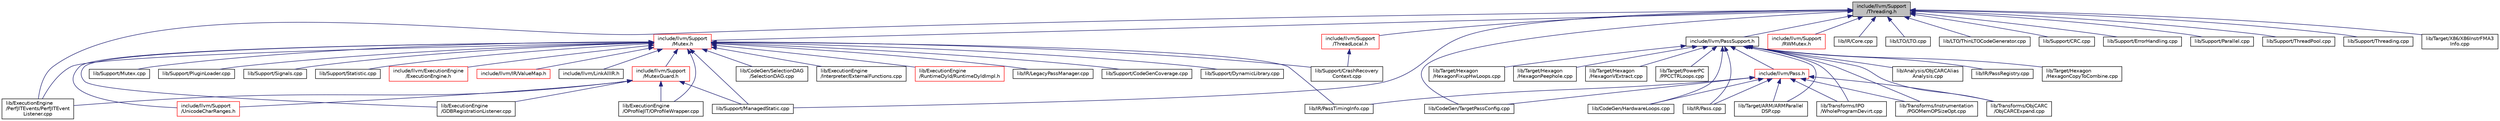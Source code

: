 digraph "include/llvm/Support/Threading.h"
{
 // LATEX_PDF_SIZE
  bgcolor="transparent";
  edge [fontname="Helvetica",fontsize="10",labelfontname="Helvetica",labelfontsize="10"];
  node [fontname="Helvetica",fontsize="10",shape="box"];
  Node1 [label="include/llvm/Support\l/Threading.h",height=0.2,width=0.4,color="black", fillcolor="grey75", style="filled", fontcolor="black",tooltip=" "];
  Node1 -> Node2 [dir="back",color="midnightblue",fontsize="10",style="solid",fontname="Helvetica"];
  Node2 [label="include/llvm/PassSupport.h",height=0.2,width=0.4,color="black",URL="$PassSupport_8h.html",tooltip=" "];
  Node2 -> Node3 [dir="back",color="midnightblue",fontsize="10",style="solid",fontname="Helvetica"];
  Node3 [label="include/llvm/Pass.h",height=0.2,width=0.4,color="red",URL="$Pass_8h.html",tooltip=" "];
  Node3 -> Node201 [dir="back",color="midnightblue",fontsize="10",style="solid",fontname="Helvetica"];
  Node201 [label="lib/CodeGen/HardwareLoops.cpp",height=0.2,width=0.4,color="black",URL="$HardwareLoops_8cpp.html",tooltip="Insert hardware loop intrinsics into loops which are deemed profitable by the target,..."];
  Node3 -> Node147 [dir="back",color="midnightblue",fontsize="10",style="solid",fontname="Helvetica"];
  Node147 [label="lib/CodeGen/TargetPassConfig.cpp",height=0.2,width=0.4,color="black",URL="$TargetPassConfig_8cpp.html",tooltip=" "];
  Node3 -> Node1791 [dir="back",color="midnightblue",fontsize="10",style="solid",fontname="Helvetica"];
  Node1791 [label="lib/IR/Pass.cpp",height=0.2,width=0.4,color="black",URL="$Pass_8cpp.html",tooltip=" "];
  Node3 -> Node1868 [dir="back",color="midnightblue",fontsize="10",style="solid",fontname="Helvetica"];
  Node1868 [label="lib/IR/PassTimingInfo.cpp",height=0.2,width=0.4,color="black",URL="$PassTimingInfo_8cpp.html",tooltip=" "];
  Node3 -> Node91 [dir="back",color="midnightblue",fontsize="10",style="solid",fontname="Helvetica"];
  Node91 [label="lib/Target/ARM/ARMParallel\lDSP.cpp",height=0.2,width=0.4,color="black",URL="$ARMParallelDSP_8cpp.html",tooltip="Armv6 introduced instructions to perform 32-bit SIMD operations."];
  Node3 -> Node155 [dir="back",color="midnightblue",fontsize="10",style="solid",fontname="Helvetica"];
  Node155 [label="lib/Transforms/IPO\l/WholeProgramDevirt.cpp",height=0.2,width=0.4,color="black",URL="$WholeProgramDevirt_8cpp.html",tooltip=" "];
  Node3 -> Node173 [dir="back",color="midnightblue",fontsize="10",style="solid",fontname="Helvetica"];
  Node173 [label="lib/Transforms/Instrumentation\l/PGOMemOPSizeOpt.cpp",height=0.2,width=0.4,color="black",URL="$PGOMemOPSizeOpt_8cpp.html",tooltip=" "];
  Node3 -> Node247 [dir="back",color="midnightblue",fontsize="10",style="solid",fontname="Helvetica"];
  Node247 [label="lib/Transforms/ObjCARC\l/ObjCARCExpand.cpp",height=0.2,width=0.4,color="black",URL="$ObjCARCExpand_8cpp.html",tooltip="This file defines ObjC ARC optimizations."];
  Node2 -> Node237 [dir="back",color="midnightblue",fontsize="10",style="solid",fontname="Helvetica"];
  Node237 [label="lib/Analysis/ObjCARCAlias\lAnalysis.cpp",height=0.2,width=0.4,color="black",URL="$ObjCARCAliasAnalysis_8cpp.html",tooltip="This file defines a simple ARC-aware AliasAnalysis using special knowledge of Objective C to enhance ..."];
  Node2 -> Node201 [dir="back",color="midnightblue",fontsize="10",style="solid",fontname="Helvetica"];
  Node2 -> Node1791 [dir="back",color="midnightblue",fontsize="10",style="solid",fontname="Helvetica"];
  Node2 -> Node1879 [dir="back",color="midnightblue",fontsize="10",style="solid",fontname="Helvetica"];
  Node1879 [label="lib/IR/PassRegistry.cpp",height=0.2,width=0.4,color="black",URL="$PassRegistry_8cpp.html",tooltip=" "];
  Node2 -> Node91 [dir="back",color="midnightblue",fontsize="10",style="solid",fontname="Helvetica"];
  Node2 -> Node681 [dir="back",color="midnightblue",fontsize="10",style="solid",fontname="Helvetica"];
  Node681 [label="lib/Target/Hexagon\l/HexagonCopyToCombine.cpp",height=0.2,width=0.4,color="black",URL="$HexagonCopyToCombine_8cpp.html",tooltip=" "];
  Node2 -> Node671 [dir="back",color="midnightblue",fontsize="10",style="solid",fontname="Helvetica"];
  Node671 [label="lib/Target/Hexagon\l/HexagonFixupHwLoops.cpp",height=0.2,width=0.4,color="black",URL="$HexagonFixupHwLoops_8cpp.html",tooltip=" "];
  Node2 -> Node695 [dir="back",color="midnightblue",fontsize="10",style="solid",fontname="Helvetica"];
  Node695 [label="lib/Target/Hexagon\l/HexagonPeephole.cpp",height=0.2,width=0.4,color="black",URL="$HexagonPeephole_8cpp.html",tooltip=" "];
  Node2 -> Node697 [dir="back",color="midnightblue",fontsize="10",style="solid",fontname="Helvetica"];
  Node697 [label="lib/Target/Hexagon\l/HexagonVExtract.cpp",height=0.2,width=0.4,color="black",URL="$HexagonVExtract_8cpp.html",tooltip=" "];
  Node2 -> Node35 [dir="back",color="midnightblue",fontsize="10",style="solid",fontname="Helvetica"];
  Node35 [label="lib/Target/PowerPC\l/PPCCTRLoops.cpp",height=0.2,width=0.4,color="black",URL="$PPCCTRLoops_8cpp.html",tooltip=" "];
  Node2 -> Node155 [dir="back",color="midnightblue",fontsize="10",style="solid",fontname="Helvetica"];
  Node2 -> Node173 [dir="back",color="midnightblue",fontsize="10",style="solid",fontname="Helvetica"];
  Node2 -> Node247 [dir="back",color="midnightblue",fontsize="10",style="solid",fontname="Helvetica"];
  Node1 -> Node1880 [dir="back",color="midnightblue",fontsize="10",style="solid",fontname="Helvetica"];
  Node1880 [label="include/llvm/Support\l/Mutex.h",height=0.2,width=0.4,color="red",URL="$Mutex_8h.html",tooltip=" "];
  Node1880 -> Node1514 [dir="back",color="midnightblue",fontsize="10",style="solid",fontname="Helvetica"];
  Node1514 [label="include/llvm/ExecutionEngine\l/ExecutionEngine.h",height=0.2,width=0.4,color="red",URL="$llvm_2ExecutionEngine_2ExecutionEngine_8h.html",tooltip=" "];
  Node1880 -> Node1881 [dir="back",color="midnightblue",fontsize="10",style="solid",fontname="Helvetica"];
  Node1881 [label="include/llvm/IR/ValueMap.h",height=0.2,width=0.4,color="red",URL="$ValueMap_8h.html",tooltip=" "];
  Node1880 -> Node1666 [dir="back",color="midnightblue",fontsize="10",style="solid",fontname="Helvetica"];
  Node1666 [label="include/llvm/LinkAllIR.h",height=0.2,width=0.4,color="black",URL="$LinkAllIR_8h.html",tooltip=" "];
  Node1880 -> Node1902 [dir="back",color="midnightblue",fontsize="10",style="solid",fontname="Helvetica"];
  Node1902 [label="include/llvm/Support\l/MutexGuard.h",height=0.2,width=0.4,color="red",URL="$MutexGuard_8h.html",tooltip=" "];
  Node1902 -> Node1903 [dir="back",color="midnightblue",fontsize="10",style="solid",fontname="Helvetica"];
  Node1903 [label="include/llvm/Support\l/UnicodeCharRanges.h",height=0.2,width=0.4,color="red",URL="$UnicodeCharRanges_8h.html",tooltip=" "];
  Node1902 -> Node1905 [dir="back",color="midnightblue",fontsize="10",style="solid",fontname="Helvetica"];
  Node1905 [label="lib/ExecutionEngine\l/GDBRegistrationListener.cpp",height=0.2,width=0.4,color="black",URL="$GDBRegistrationListener_8cpp.html",tooltip=" "];
  Node1902 -> Node1906 [dir="back",color="midnightblue",fontsize="10",style="solid",fontname="Helvetica"];
  Node1906 [label="lib/ExecutionEngine\l/OProfileJIT/OProfileWrapper.cpp",height=0.2,width=0.4,color="black",URL="$OProfileWrapper_8cpp.html",tooltip=" "];
  Node1902 -> Node1907 [dir="back",color="midnightblue",fontsize="10",style="solid",fontname="Helvetica"];
  Node1907 [label="lib/ExecutionEngine\l/PerfJITEvents/PerfJITEvent\lListener.cpp",height=0.2,width=0.4,color="black",URL="$PerfJITEventListener_8cpp.html",tooltip=" "];
  Node1902 -> Node1909 [dir="back",color="midnightblue",fontsize="10",style="solid",fontname="Helvetica"];
  Node1909 [label="lib/Support/ManagedStatic.cpp",height=0.2,width=0.4,color="black",URL="$ManagedStatic_8cpp.html",tooltip=" "];
  Node1880 -> Node1903 [dir="back",color="midnightblue",fontsize="10",style="solid",fontname="Helvetica"];
  Node1880 -> Node518 [dir="back",color="midnightblue",fontsize="10",style="solid",fontname="Helvetica"];
  Node518 [label="lib/CodeGen/SelectionDAG\l/SelectionDAG.cpp",height=0.2,width=0.4,color="black",URL="$SelectionDAG_8cpp.html",tooltip=" "];
  Node1880 -> Node1905 [dir="back",color="midnightblue",fontsize="10",style="solid",fontname="Helvetica"];
  Node1880 -> Node1523 [dir="back",color="midnightblue",fontsize="10",style="solid",fontname="Helvetica"];
  Node1523 [label="lib/ExecutionEngine\l/Interpreter/ExternalFunctions.cpp",height=0.2,width=0.4,color="black",URL="$ExternalFunctions_8cpp.html",tooltip=" "];
  Node1880 -> Node1906 [dir="back",color="midnightblue",fontsize="10",style="solid",fontname="Helvetica"];
  Node1880 -> Node1907 [dir="back",color="midnightblue",fontsize="10",style="solid",fontname="Helvetica"];
  Node1880 -> Node1910 [dir="back",color="midnightblue",fontsize="10",style="solid",fontname="Helvetica"];
  Node1910 [label="lib/ExecutionEngine\l/RuntimeDyld/RuntimeDyldImpl.h",height=0.2,width=0.4,color="red",URL="$RuntimeDyldImpl_8h.html",tooltip=" "];
  Node1880 -> Node1787 [dir="back",color="midnightblue",fontsize="10",style="solid",fontname="Helvetica"];
  Node1787 [label="lib/IR/LegacyPassManager.cpp",height=0.2,width=0.4,color="black",URL="$LegacyPassManager_8cpp.html",tooltip=" "];
  Node1880 -> Node1868 [dir="back",color="midnightblue",fontsize="10",style="solid",fontname="Helvetica"];
  Node1880 -> Node1928 [dir="back",color="midnightblue",fontsize="10",style="solid",fontname="Helvetica"];
  Node1928 [label="lib/Support/CodeGenCoverage.cpp",height=0.2,width=0.4,color="black",URL="$CodeGenCoverage_8cpp.html",tooltip="This file implements the CodeGenCoverage class."];
  Node1880 -> Node1929 [dir="back",color="midnightblue",fontsize="10",style="solid",fontname="Helvetica"];
  Node1929 [label="lib/Support/CrashRecovery\lContext.cpp",height=0.2,width=0.4,color="black",URL="$CrashRecoveryContext_8cpp.html",tooltip=" "];
  Node1880 -> Node1930 [dir="back",color="midnightblue",fontsize="10",style="solid",fontname="Helvetica"];
  Node1930 [label="lib/Support/DynamicLibrary.cpp",height=0.2,width=0.4,color="black",URL="$DynamicLibrary_8cpp.html",tooltip=" "];
  Node1880 -> Node1909 [dir="back",color="midnightblue",fontsize="10",style="solid",fontname="Helvetica"];
  Node1880 -> Node1931 [dir="back",color="midnightblue",fontsize="10",style="solid",fontname="Helvetica"];
  Node1931 [label="lib/Support/Mutex.cpp",height=0.2,width=0.4,color="black",URL="$Mutex_8cpp.html",tooltip=" "];
  Node1880 -> Node1932 [dir="back",color="midnightblue",fontsize="10",style="solid",fontname="Helvetica"];
  Node1932 [label="lib/Support/PluginLoader.cpp",height=0.2,width=0.4,color="black",URL="$PluginLoader_8cpp.html",tooltip=" "];
  Node1880 -> Node1933 [dir="back",color="midnightblue",fontsize="10",style="solid",fontname="Helvetica"];
  Node1933 [label="lib/Support/Signals.cpp",height=0.2,width=0.4,color="black",URL="$Signals_8cpp.html",tooltip=" "];
  Node1880 -> Node1934 [dir="back",color="midnightblue",fontsize="10",style="solid",fontname="Helvetica"];
  Node1934 [label="lib/Support/Statistic.cpp",height=0.2,width=0.4,color="black",URL="$Statistic_8cpp.html",tooltip=" "];
  Node1 -> Node1936 [dir="back",color="midnightblue",fontsize="10",style="solid",fontname="Helvetica"];
  Node1936 [label="include/llvm/Support\l/RWMutex.h",height=0.2,width=0.4,color="red",URL="$RWMutex_8h.html",tooltip=" "];
  Node1 -> Node1942 [dir="back",color="midnightblue",fontsize="10",style="solid",fontname="Helvetica"];
  Node1942 [label="include/llvm/Support\l/ThreadLocal.h",height=0.2,width=0.4,color="red",URL="$ThreadLocal_8h.html",tooltip=" "];
  Node1942 -> Node1929 [dir="back",color="midnightblue",fontsize="10",style="solid",fontname="Helvetica"];
  Node1 -> Node147 [dir="back",color="midnightblue",fontsize="10",style="solid",fontname="Helvetica"];
  Node1 -> Node1907 [dir="back",color="midnightblue",fontsize="10",style="solid",fontname="Helvetica"];
  Node1 -> Node1546 [dir="back",color="midnightblue",fontsize="10",style="solid",fontname="Helvetica"];
  Node1546 [label="lib/IR/Core.cpp",height=0.2,width=0.4,color="black",URL="$IR_2Core_8cpp.html",tooltip=" "];
  Node1 -> Node1352 [dir="back",color="midnightblue",fontsize="10",style="solid",fontname="Helvetica"];
  Node1352 [label="lib/LTO/LTO.cpp",height=0.2,width=0.4,color="black",URL="$LTO_8cpp.html",tooltip=" "];
  Node1 -> Node1354 [dir="back",color="midnightblue",fontsize="10",style="solid",fontname="Helvetica"];
  Node1354 [label="lib/LTO/ThinLTOCodeGenerator.cpp",height=0.2,width=0.4,color="black",URL="$ThinLTOCodeGenerator_8cpp.html",tooltip=" "];
  Node1 -> Node1944 [dir="back",color="midnightblue",fontsize="10",style="solid",fontname="Helvetica"];
  Node1944 [label="lib/Support/CRC.cpp",height=0.2,width=0.4,color="black",URL="$CRC_8cpp.html",tooltip=" "];
  Node1 -> Node1945 [dir="back",color="midnightblue",fontsize="10",style="solid",fontname="Helvetica"];
  Node1945 [label="lib/Support/ErrorHandling.cpp",height=0.2,width=0.4,color="black",URL="$ErrorHandling_8cpp.html",tooltip=" "];
  Node1 -> Node1909 [dir="back",color="midnightblue",fontsize="10",style="solid",fontname="Helvetica"];
  Node1 -> Node1946 [dir="back",color="midnightblue",fontsize="10",style="solid",fontname="Helvetica"];
  Node1946 [label="lib/Support/Parallel.cpp",height=0.2,width=0.4,color="black",URL="$Parallel_8cpp.html",tooltip=" "];
  Node1 -> Node1947 [dir="back",color="midnightblue",fontsize="10",style="solid",fontname="Helvetica"];
  Node1947 [label="lib/Support/ThreadPool.cpp",height=0.2,width=0.4,color="black",URL="$ThreadPool_8cpp.html",tooltip=" "];
  Node1 -> Node1948 [dir="back",color="midnightblue",fontsize="10",style="solid",fontname="Helvetica"];
  Node1948 [label="lib/Support/Threading.cpp",height=0.2,width=0.4,color="black",URL="$Threading_8cpp.html",tooltip=" "];
  Node1 -> Node1016 [dir="back",color="midnightblue",fontsize="10",style="solid",fontname="Helvetica"];
  Node1016 [label="lib/Target/X86/X86InstrFMA3\lInfo.cpp",height=0.2,width=0.4,color="black",URL="$X86InstrFMA3Info_8cpp.html",tooltip=" "];
}
